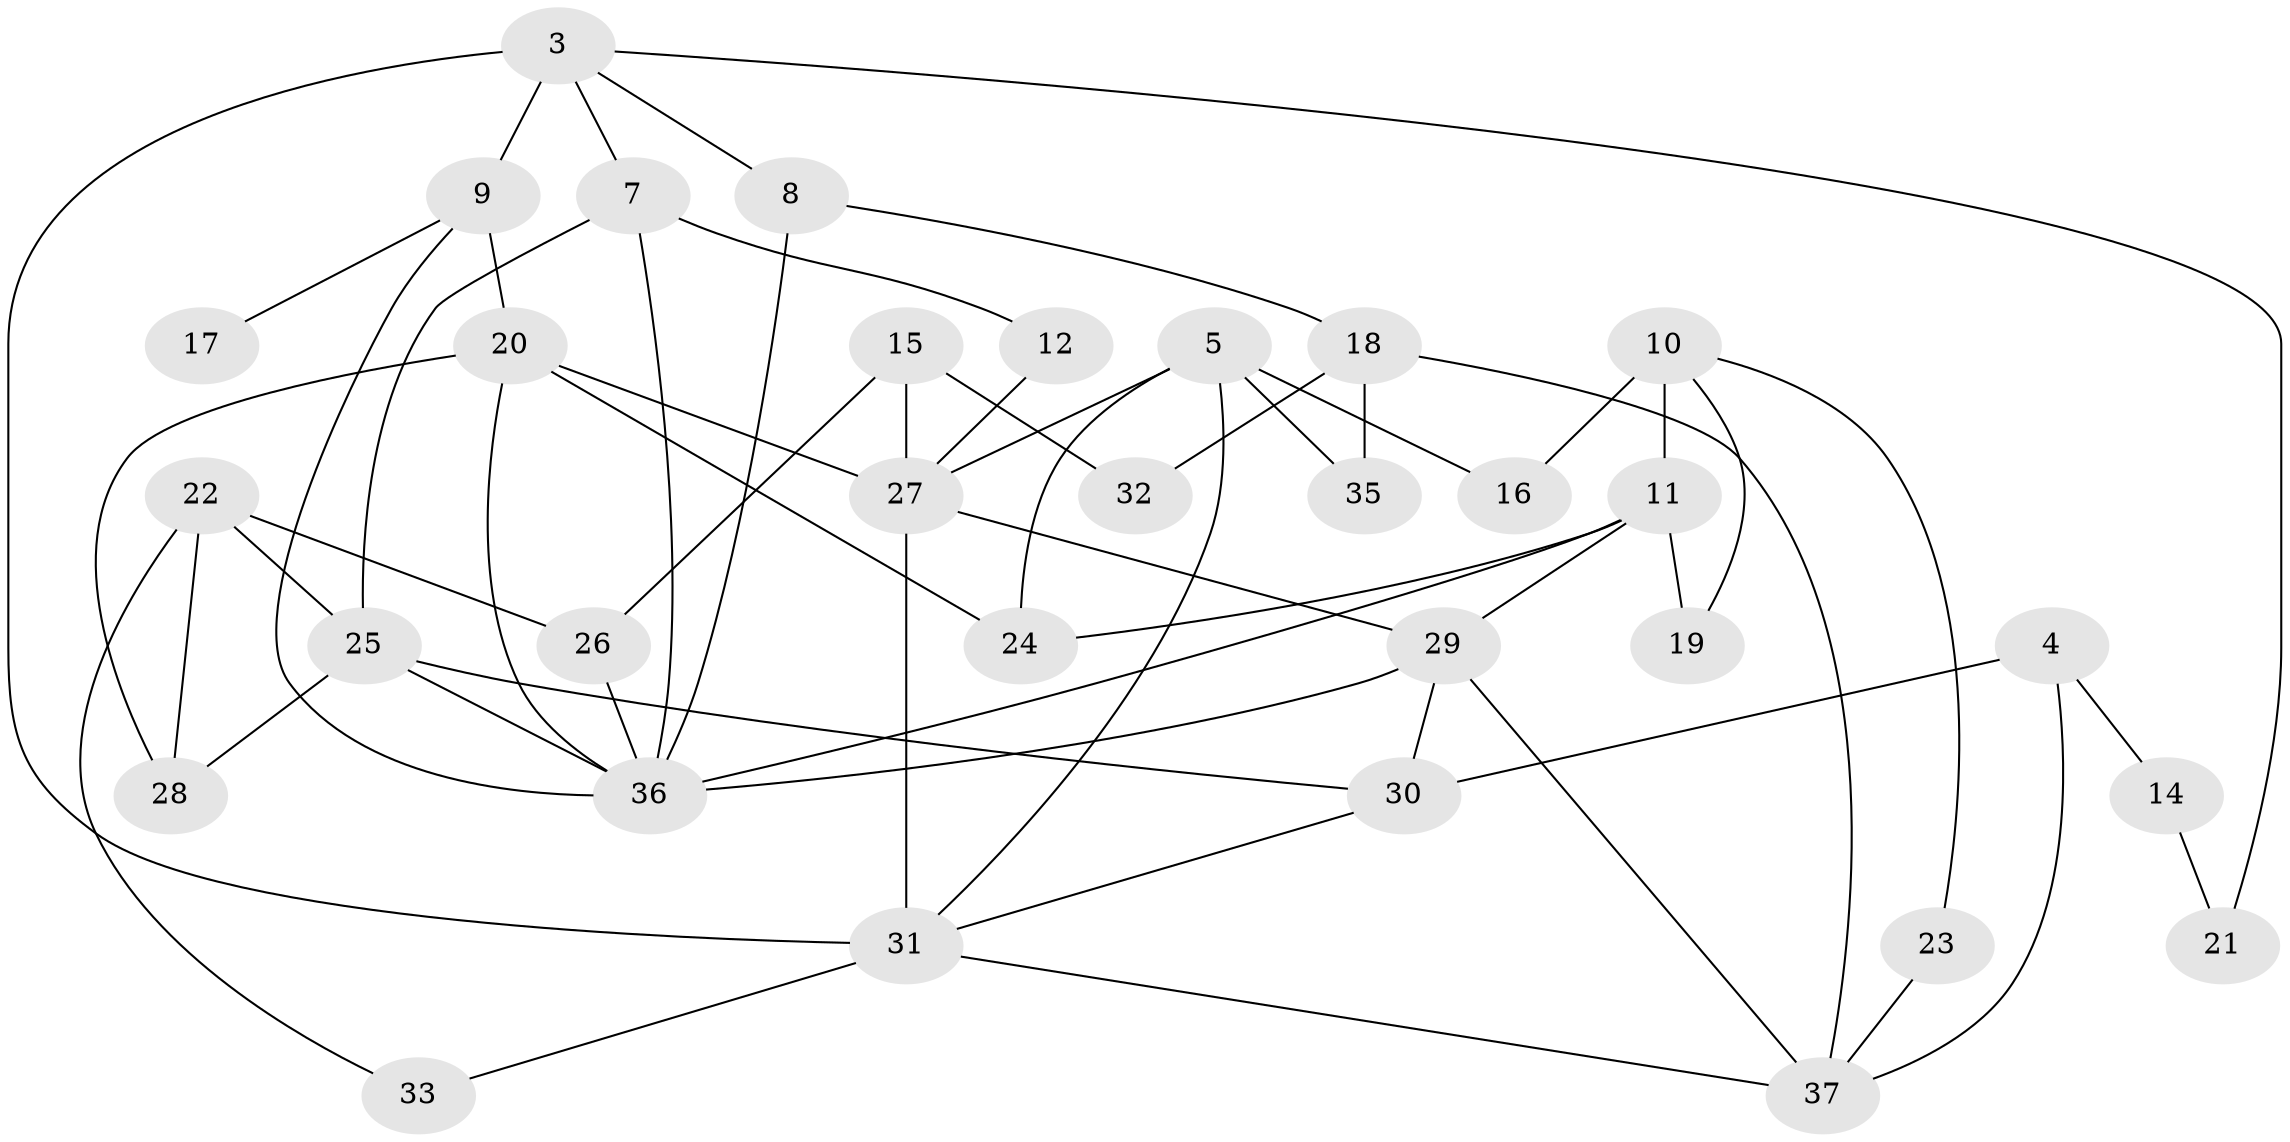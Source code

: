 // original degree distribution, {2: 0.25675675675675674, 3: 0.2702702702702703, 4: 0.12162162162162163, 1: 0.14864864864864866, 6: 0.02702702702702703, 5: 0.10810810810810811, 0: 0.05405405405405406, 7: 0.013513513513513514}
// Generated by graph-tools (version 1.1) at 2025/00/03/09/25 03:00:40]
// undirected, 32 vertices, 58 edges
graph export_dot {
graph [start="1"]
  node [color=gray90,style=filled];
  3;
  4;
  5;
  7;
  8;
  9;
  10;
  11;
  12;
  14;
  15;
  16;
  17;
  18;
  19;
  20;
  21;
  22;
  23;
  24;
  25;
  26;
  27;
  28;
  29;
  30;
  31;
  32;
  33;
  35;
  36;
  37;
  3 -- 7 [weight=1.0];
  3 -- 8 [weight=1.0];
  3 -- 9 [weight=1.0];
  3 -- 21 [weight=1.0];
  3 -- 31 [weight=2.0];
  4 -- 14 [weight=1.0];
  4 -- 30 [weight=1.0];
  4 -- 37 [weight=1.0];
  5 -- 16 [weight=1.0];
  5 -- 24 [weight=1.0];
  5 -- 27 [weight=1.0];
  5 -- 31 [weight=1.0];
  5 -- 35 [weight=1.0];
  7 -- 12 [weight=1.0];
  7 -- 25 [weight=1.0];
  7 -- 36 [weight=1.0];
  8 -- 18 [weight=1.0];
  8 -- 36 [weight=1.0];
  9 -- 17 [weight=1.0];
  9 -- 20 [weight=2.0];
  9 -- 36 [weight=1.0];
  10 -- 11 [weight=2.0];
  10 -- 16 [weight=1.0];
  10 -- 19 [weight=1.0];
  10 -- 23 [weight=1.0];
  11 -- 19 [weight=1.0];
  11 -- 24 [weight=1.0];
  11 -- 29 [weight=1.0];
  11 -- 36 [weight=1.0];
  12 -- 27 [weight=1.0];
  14 -- 21 [weight=1.0];
  15 -- 26 [weight=1.0];
  15 -- 27 [weight=1.0];
  15 -- 32 [weight=1.0];
  18 -- 32 [weight=1.0];
  18 -- 35 [weight=1.0];
  18 -- 37 [weight=1.0];
  20 -- 24 [weight=1.0];
  20 -- 27 [weight=2.0];
  20 -- 28 [weight=1.0];
  20 -- 36 [weight=1.0];
  22 -- 25 [weight=1.0];
  22 -- 26 [weight=1.0];
  22 -- 28 [weight=1.0];
  22 -- 33 [weight=1.0];
  23 -- 37 [weight=1.0];
  25 -- 28 [weight=1.0];
  25 -- 30 [weight=1.0];
  25 -- 36 [weight=1.0];
  26 -- 36 [weight=1.0];
  27 -- 29 [weight=1.0];
  27 -- 31 [weight=2.0];
  29 -- 30 [weight=1.0];
  29 -- 36 [weight=1.0];
  29 -- 37 [weight=1.0];
  30 -- 31 [weight=1.0];
  31 -- 33 [weight=1.0];
  31 -- 37 [weight=1.0];
}
